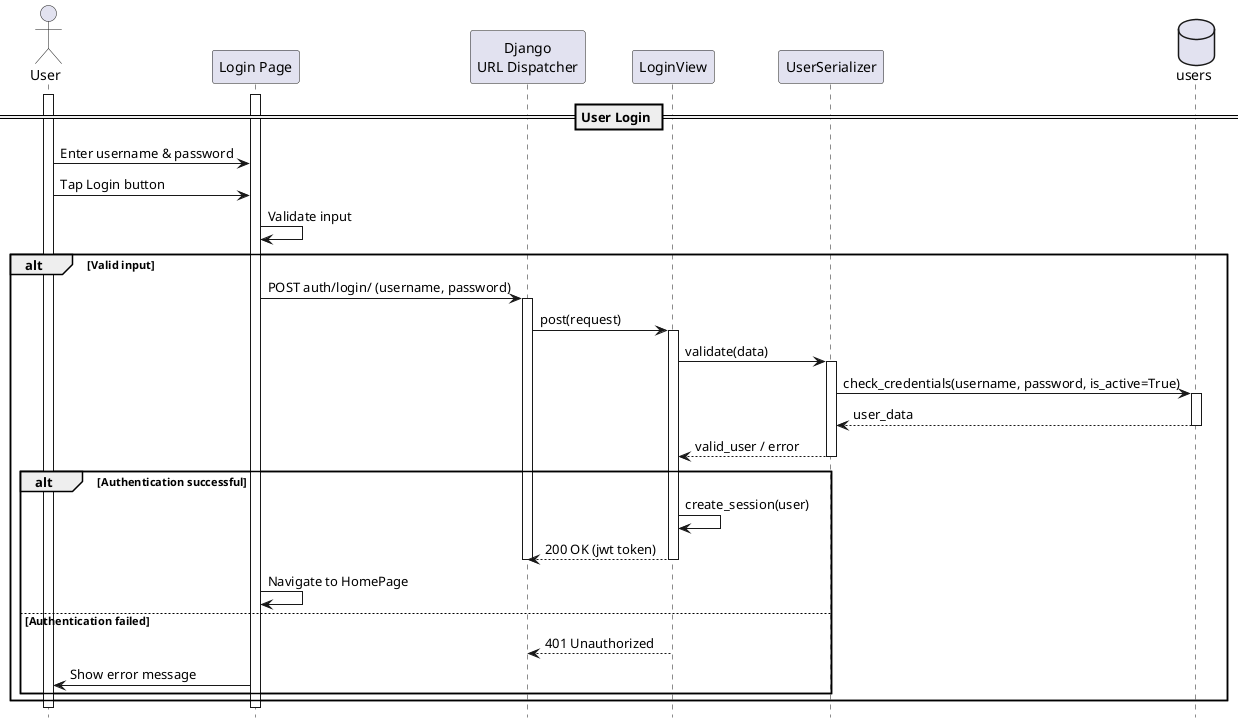 @startuml user_login

hide footbox

actor User
participant "Login Page" as UI
participant "Django\nURL Dispatcher" as API
participant "LoginView" as view_login
participant "UserSerializer" as serializer_user
database "users" as table_users

== User Login ==
activate User
activate UI
User -> UI: Enter username & password
User -> UI: Tap Login button

UI -> UI: Validate input

alt Valid input
    UI -> API: POST auth/login/ (username, password)
    activate API

    API -> view_login: post(request)
    activate view_login

    view_login -> serializer_user: validate(data)
    activate serializer_user

    serializer_user -> table_users: check_credentials(username, password, is_active=True)
    activate table_users

    table_users --> serializer_user: user_data
    deactivate table_users

    serializer_user --> view_login: valid_user / error
    deactivate serializer_user

    alt Authentication successful
        view_login -> view_login: create_session(user)
        view_login --> API: 200 OK (jwt token)
        deactivate view_login
        deactivate API

        UI -> UI: Navigate to HomePage
    else Authentication failed
        view_login --> API: 401 Unauthorized
        deactivate view_login
        deactivate API

        UI -> User: Show error message
    end
end

deactivate UI
deactivate User

@enduml
